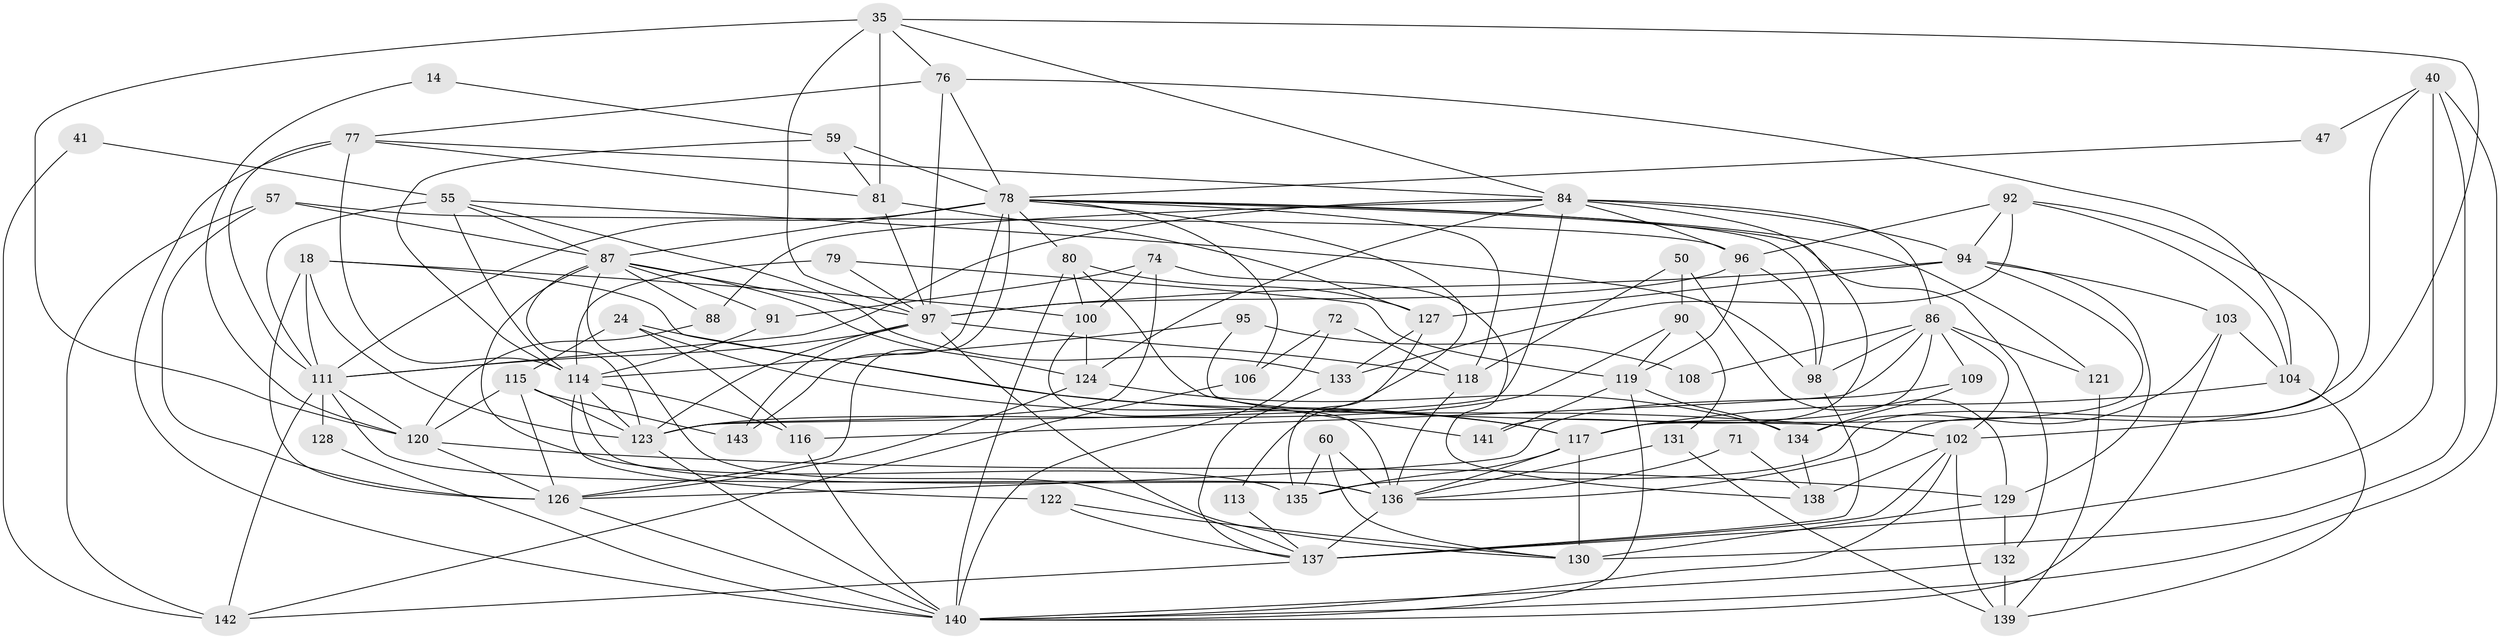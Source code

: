 // original degree distribution, {5: 0.18181818181818182, 3: 0.32167832167832167, 2: 0.0979020979020979, 4: 0.2727272727272727, 7: 0.04895104895104895, 6: 0.06293706293706294, 9: 0.006993006993006993, 8: 0.006993006993006993}
// Generated by graph-tools (version 1.1) at 2025/51/03/09/25 04:51:13]
// undirected, 71 vertices, 187 edges
graph export_dot {
graph [start="1"]
  node [color=gray90,style=filled];
  14;
  18;
  24;
  35;
  40 [super="+28"];
  41;
  47;
  50;
  55 [super="+25"];
  57;
  59;
  60;
  71;
  72;
  74;
  76;
  77 [super="+70"];
  78 [super="+7+39+68"];
  79;
  80 [super="+16+27"];
  81 [super="+13+37"];
  84 [super="+17+45+73"];
  86;
  87 [super="+21+46+48+67"];
  88;
  90;
  91;
  92;
  94 [super="+9"];
  95;
  96 [super="+15+89"];
  97 [super="+52+93"];
  98 [super="+43"];
  100 [super="+4"];
  102 [super="+66"];
  103;
  104 [super="+53"];
  106;
  108;
  109;
  111 [super="+6+82+64"];
  113;
  114 [super="+23+107"];
  115 [super="+112"];
  116;
  117 [super="+110"];
  118 [super="+19"];
  119 [super="+65"];
  120 [super="+83"];
  121;
  122;
  123 [super="+99"];
  124;
  126 [super="+10+26"];
  127 [super="+42"];
  128;
  129 [super="+31"];
  130 [super="+5+75"];
  131;
  132;
  133 [super="+49"];
  134 [super="+22"];
  135;
  136 [super="+101"];
  137 [super="+85"];
  138;
  139;
  140 [super="+125"];
  141;
  142 [super="+32+63"];
  143;
  14 -- 59;
  14 -- 120;
  18 -- 117;
  18 -- 100;
  18 -- 111;
  18 -- 126;
  18 -- 123;
  24 -- 117;
  24 -- 102;
  24 -- 115;
  24 -- 116;
  35 -- 120 [weight=2];
  35 -- 76;
  35 -- 84;
  35 -- 81;
  35 -- 136;
  35 -- 97;
  40 -- 47;
  40 -- 135;
  40 -- 130;
  40 -- 140 [weight=2];
  40 -- 137;
  41 -- 142;
  41 -- 55;
  47 -- 78;
  50 -- 129 [weight=2];
  50 -- 90;
  50 -- 118;
  55 -- 133;
  55 -- 111 [weight=2];
  55 -- 98;
  55 -- 87;
  55 -- 114;
  57 -- 142;
  57 -- 96;
  57 -- 87;
  57 -- 126;
  59 -- 81;
  59 -- 78;
  59 -- 114;
  60 -- 130;
  60 -- 135;
  60 -- 136;
  71 -- 138;
  71 -- 136;
  72 -- 106;
  72 -- 118;
  72 -- 140;
  74 -- 123;
  74 -- 91;
  74 -- 138;
  74 -- 100;
  76 -- 104;
  76 -- 78;
  76 -- 77;
  76 -- 97;
  77 -- 140 [weight=2];
  77 -- 111;
  77 -- 81;
  77 -- 114;
  77 -- 84;
  78 -- 106;
  78 -- 143;
  78 -- 126 [weight=2];
  78 -- 80 [weight=2];
  78 -- 113;
  78 -- 111 [weight=3];
  78 -- 98;
  78 -- 132;
  78 -- 118;
  78 -- 121;
  78 -- 87 [weight=2];
  79 -- 119;
  79 -- 114;
  79 -- 97;
  80 -- 141;
  80 -- 100;
  80 -- 140;
  80 -- 127;
  81 -- 127;
  81 -- 97;
  84 -- 123;
  84 -- 96;
  84 -- 124;
  84 -- 94 [weight=2];
  84 -- 141;
  84 -- 86;
  84 -- 88;
  84 -- 111;
  86 -- 116;
  86 -- 98;
  86 -- 102;
  86 -- 108;
  86 -- 109;
  86 -- 121;
  86 -- 117;
  87 -- 137;
  87 -- 135;
  87 -- 124;
  87 -- 91;
  87 -- 88;
  87 -- 123 [weight=2];
  87 -- 97;
  88 -- 120;
  90 -- 131;
  90 -- 119;
  90 -- 123;
  91 -- 114;
  92 -- 94;
  92 -- 104;
  92 -- 133;
  92 -- 102;
  92 -- 96;
  94 -- 129;
  94 -- 103;
  94 -- 117;
  94 -- 127;
  94 -- 97 [weight=2];
  95 -- 108;
  95 -- 114;
  95 -- 102;
  96 -- 97 [weight=2];
  96 -- 98;
  96 -- 119;
  97 -- 143;
  97 -- 111 [weight=2];
  97 -- 130;
  97 -- 118;
  97 -- 123;
  98 -- 137;
  100 -- 124;
  100 -- 136;
  102 -- 137;
  102 -- 138;
  102 -- 139;
  102 -- 140;
  103 -- 140;
  103 -- 134;
  103 -- 104;
  104 -- 117;
  104 -- 139;
  106 -- 142;
  109 -- 126;
  109 -- 134;
  111 -- 128 [weight=2];
  111 -- 136 [weight=2];
  111 -- 142 [weight=3];
  111 -- 120;
  113 -- 137;
  114 -- 116;
  114 -- 122;
  114 -- 123 [weight=2];
  114 -- 136 [weight=2];
  115 -- 120;
  115 -- 126 [weight=2];
  115 -- 143;
  115 -- 123 [weight=2];
  116 -- 140;
  117 -- 135;
  117 -- 130 [weight=2];
  117 -- 136;
  118 -- 136;
  119 -- 134;
  119 -- 141;
  119 -- 140;
  120 -- 129;
  120 -- 126;
  121 -- 139;
  122 -- 130;
  122 -- 137;
  123 -- 140;
  124 -- 126;
  124 -- 134;
  126 -- 140;
  127 -- 133;
  127 -- 135;
  128 -- 140;
  129 -- 132;
  129 -- 130;
  131 -- 139;
  131 -- 136;
  132 -- 139;
  132 -- 140;
  133 -- 137;
  134 -- 138;
  136 -- 137 [weight=2];
  137 -- 142;
}
